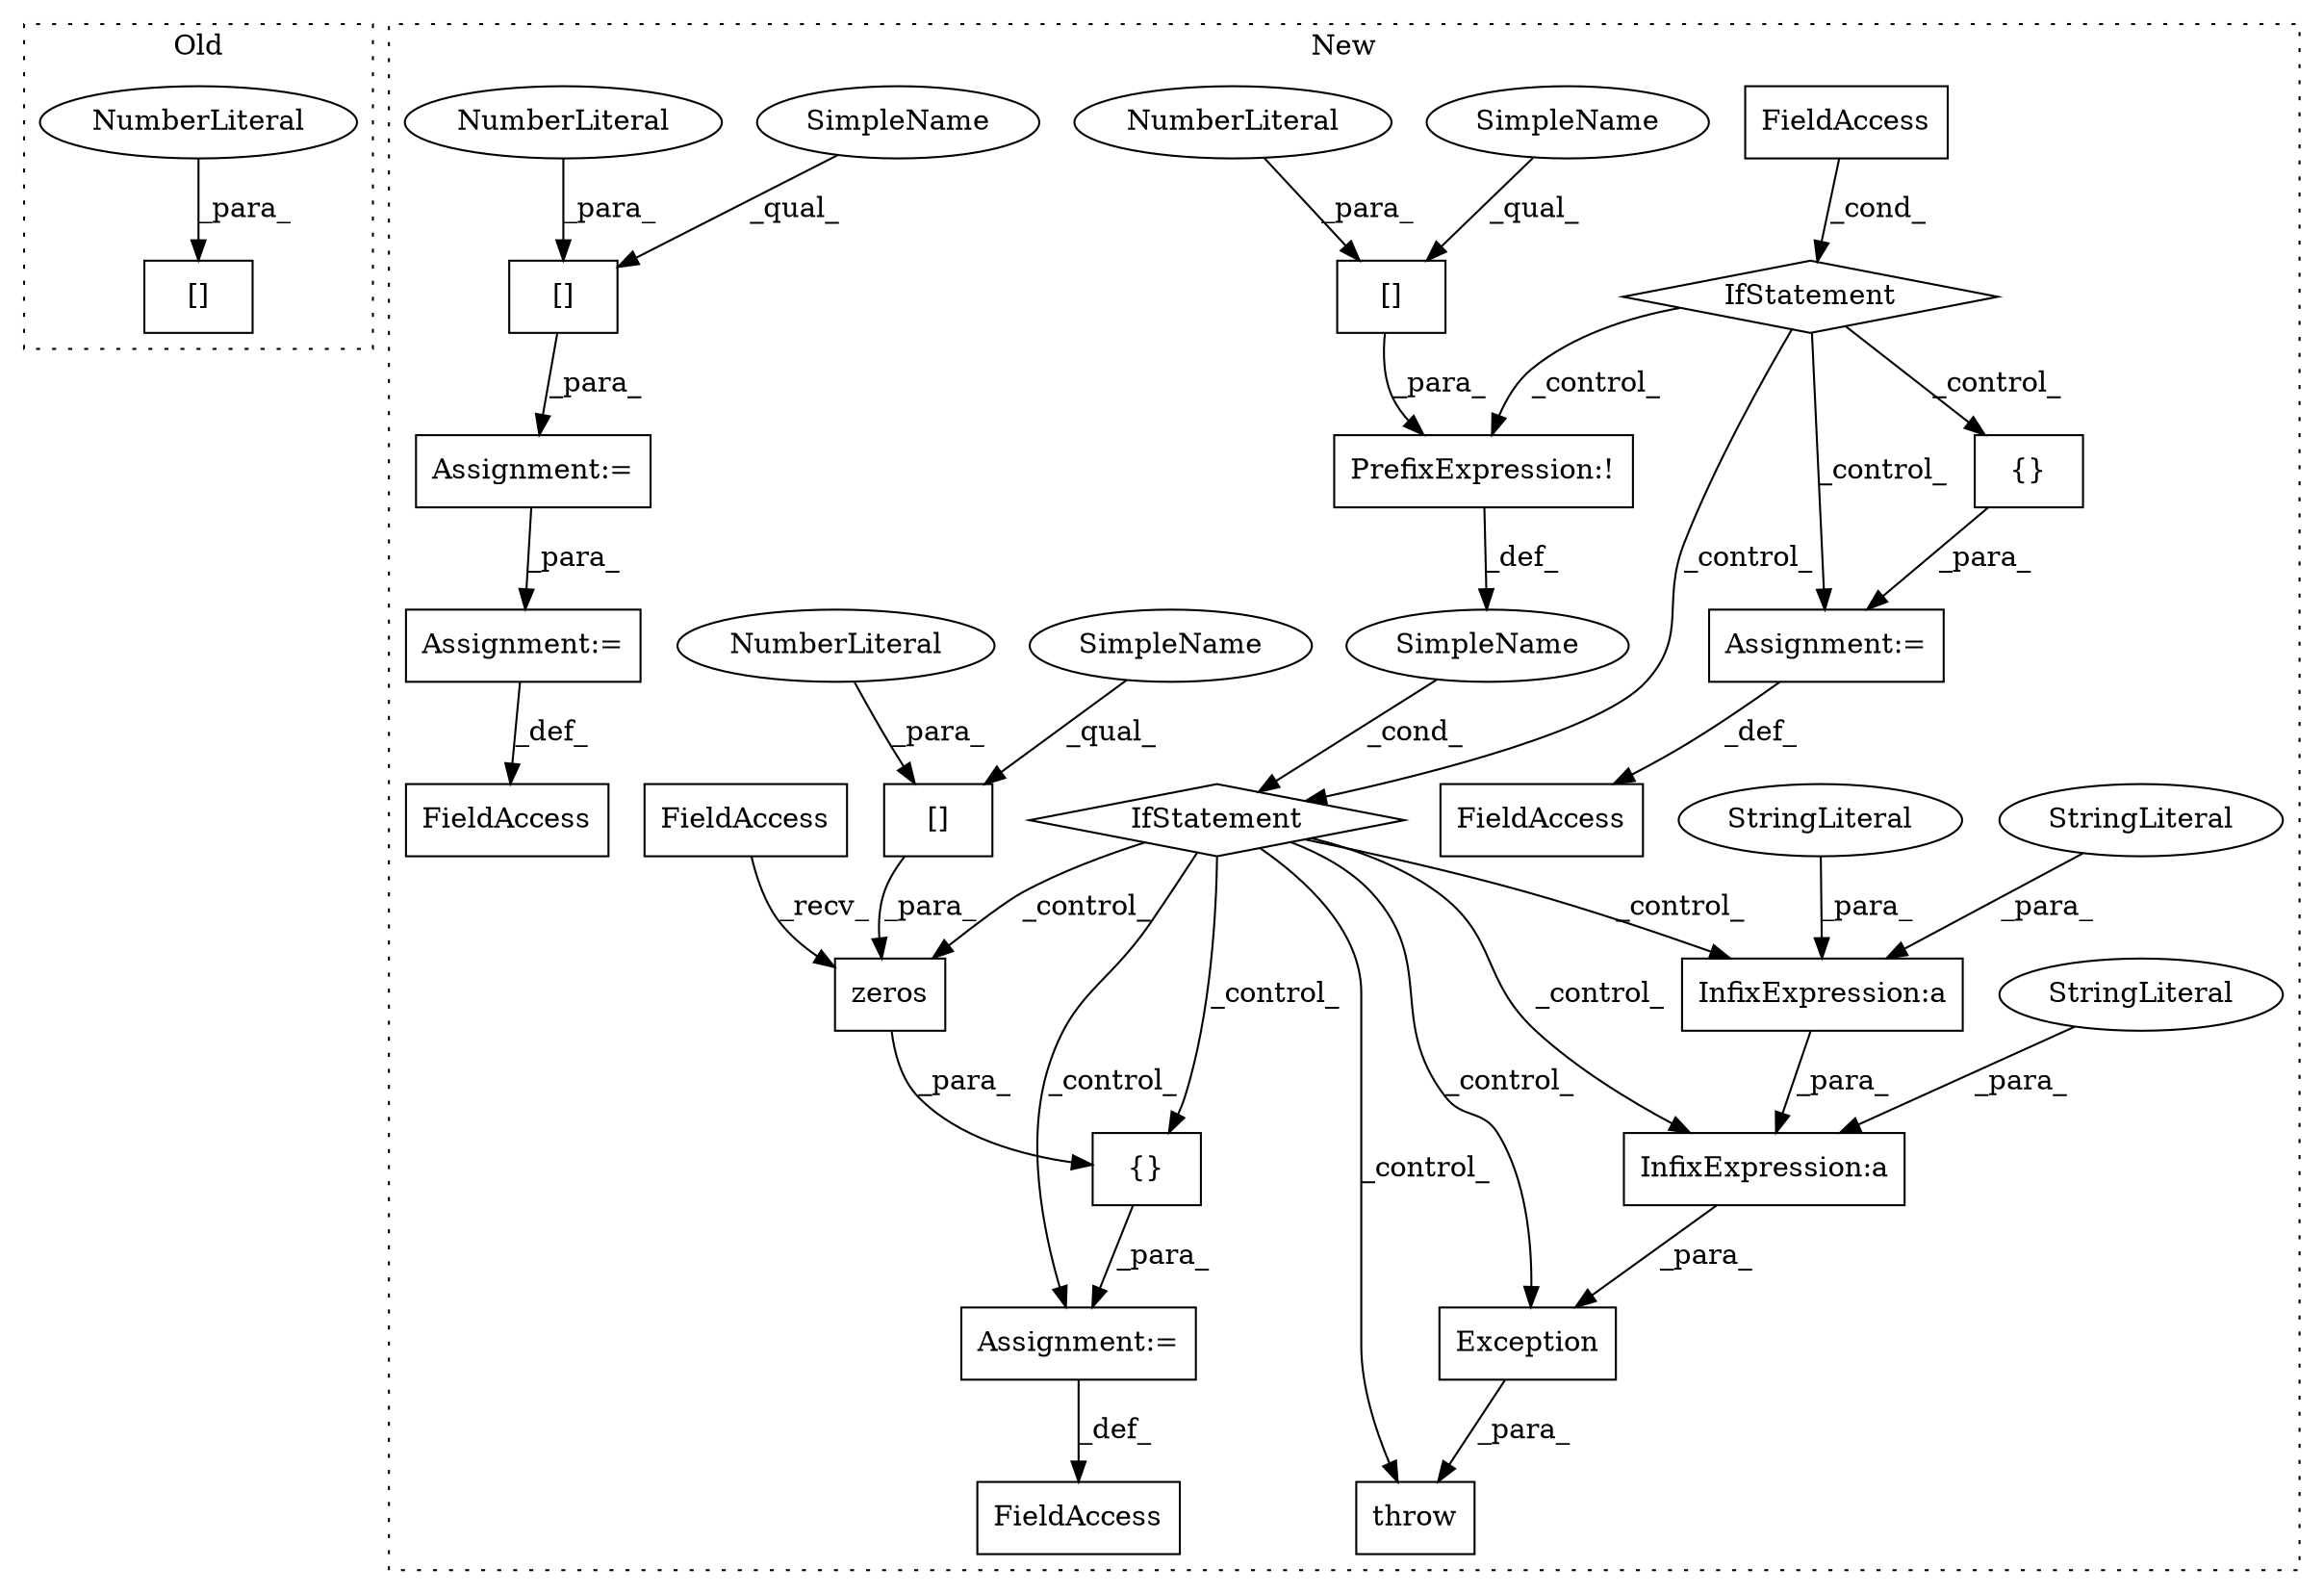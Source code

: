 digraph G {
subgraph cluster0 {
1 [label="[]" a="2" s="13081,13099" l="17,1" shape="box"];
9 [label="NumberLiteral" a="34" s="13098" l="1" shape="ellipse"];
label = "Old";
style="dotted";
}
subgraph cluster1 {
2 [label="Exception" a="32" s="8874,8983" l="10,1" shape="box"];
3 [label="throw" a="53" s="8868" l="6" shape="box"];
4 [label="SimpleName" a="42" s="" l="" shape="ellipse"];
5 [label="IfStatement" a="25" s="8837,8856" l="4,2" shape="diamond"];
6 [label="PrefixExpression:!" a="38" s="8841" l="1" shape="box"];
7 [label="InfixExpression:a" a="27" s="8955" l="3" shape="box"];
8 [label="InfixExpression:a" a="27" s="8920" l="3" shape="box"];
10 [label="{}" a="4" s="9029,9121" l="1,1" shape="box"];
11 [label="[]" a="2" s="8842,8855" l="12,1" shape="box"];
12 [label="NumberLiteral" a="34" s="8854" l="1" shape="ellipse"];
13 [label="FieldAccess" a="22" s="8814" l="13" shape="box"];
14 [label="{}" a="4" s="9173,9183" l="1,1" shape="box"];
15 [label="FieldAccess" a="22" s="9000" l="11" shape="box"];
16 [label="FieldAccess" a="22" s="9144" l="11" shape="box"];
17 [label="[]" a="2" s="8711,8724" l="12,1" shape="box"];
18 [label="NumberLiteral" a="34" s="8723" l="1" shape="ellipse"];
19 [label="[]" a="2" s="9044,9057" l="12,1" shape="box"];
20 [label="NumberLiteral" a="34" s="9056" l="1" shape="ellipse"];
21 [label="IfStatement" a="25" s="8810,8827" l="4,2" shape="diamond"];
22 [label="StringLiteral" a="45" s="8958" l="25" shape="ellipse"];
23 [label="Assignment:=" a="7" s="8710" l="1" shape="box"];
24 [label="FieldAccess" a="22" s="8731" l="14" shape="box"];
25 [label="zeros" a="32" s="9038,9074" l="6,1" shape="box"];
26 [label="FieldAccess" a="22" s="9030" l="7" shape="box"];
27 [label="StringLiteral" a="45" s="8923" l="31" shape="ellipse"];
28 [label="Assignment:=" a="7" s="9155" l="1" shape="box"];
29 [label="StringLiteral" a="45" s="8885" l="35" shape="ellipse"];
30 [label="Assignment:=" a="7" s="9011" l="1" shape="box"];
31 [label="Assignment:=" a="7" s="8745" l="1" shape="box"];
32 [label="SimpleName" a="42" s="8711" l="11" shape="ellipse"];
33 [label="SimpleName" a="42" s="8842" l="11" shape="ellipse"];
34 [label="SimpleName" a="42" s="9044" l="11" shape="ellipse"];
label = "New";
style="dotted";
}
2 -> 3 [label="_para_"];
4 -> 5 [label="_cond_"];
5 -> 25 [label="_control_"];
5 -> 30 [label="_control_"];
5 -> 3 [label="_control_"];
5 -> 7 [label="_control_"];
5 -> 8 [label="_control_"];
5 -> 2 [label="_control_"];
5 -> 10 [label="_control_"];
6 -> 4 [label="_def_"];
7 -> 2 [label="_para_"];
8 -> 7 [label="_para_"];
9 -> 1 [label="_para_"];
10 -> 30 [label="_para_"];
11 -> 6 [label="_para_"];
12 -> 11 [label="_para_"];
13 -> 21 [label="_cond_"];
14 -> 28 [label="_para_"];
17 -> 23 [label="_para_"];
18 -> 17 [label="_para_"];
19 -> 25 [label="_para_"];
20 -> 19 [label="_para_"];
21 -> 28 [label="_control_"];
21 -> 14 [label="_control_"];
21 -> 6 [label="_control_"];
21 -> 5 [label="_control_"];
22 -> 7 [label="_para_"];
23 -> 31 [label="_para_"];
25 -> 10 [label="_para_"];
26 -> 25 [label="_recv_"];
27 -> 8 [label="_para_"];
28 -> 16 [label="_def_"];
29 -> 8 [label="_para_"];
30 -> 15 [label="_def_"];
31 -> 24 [label="_def_"];
32 -> 17 [label="_qual_"];
33 -> 11 [label="_qual_"];
34 -> 19 [label="_qual_"];
}